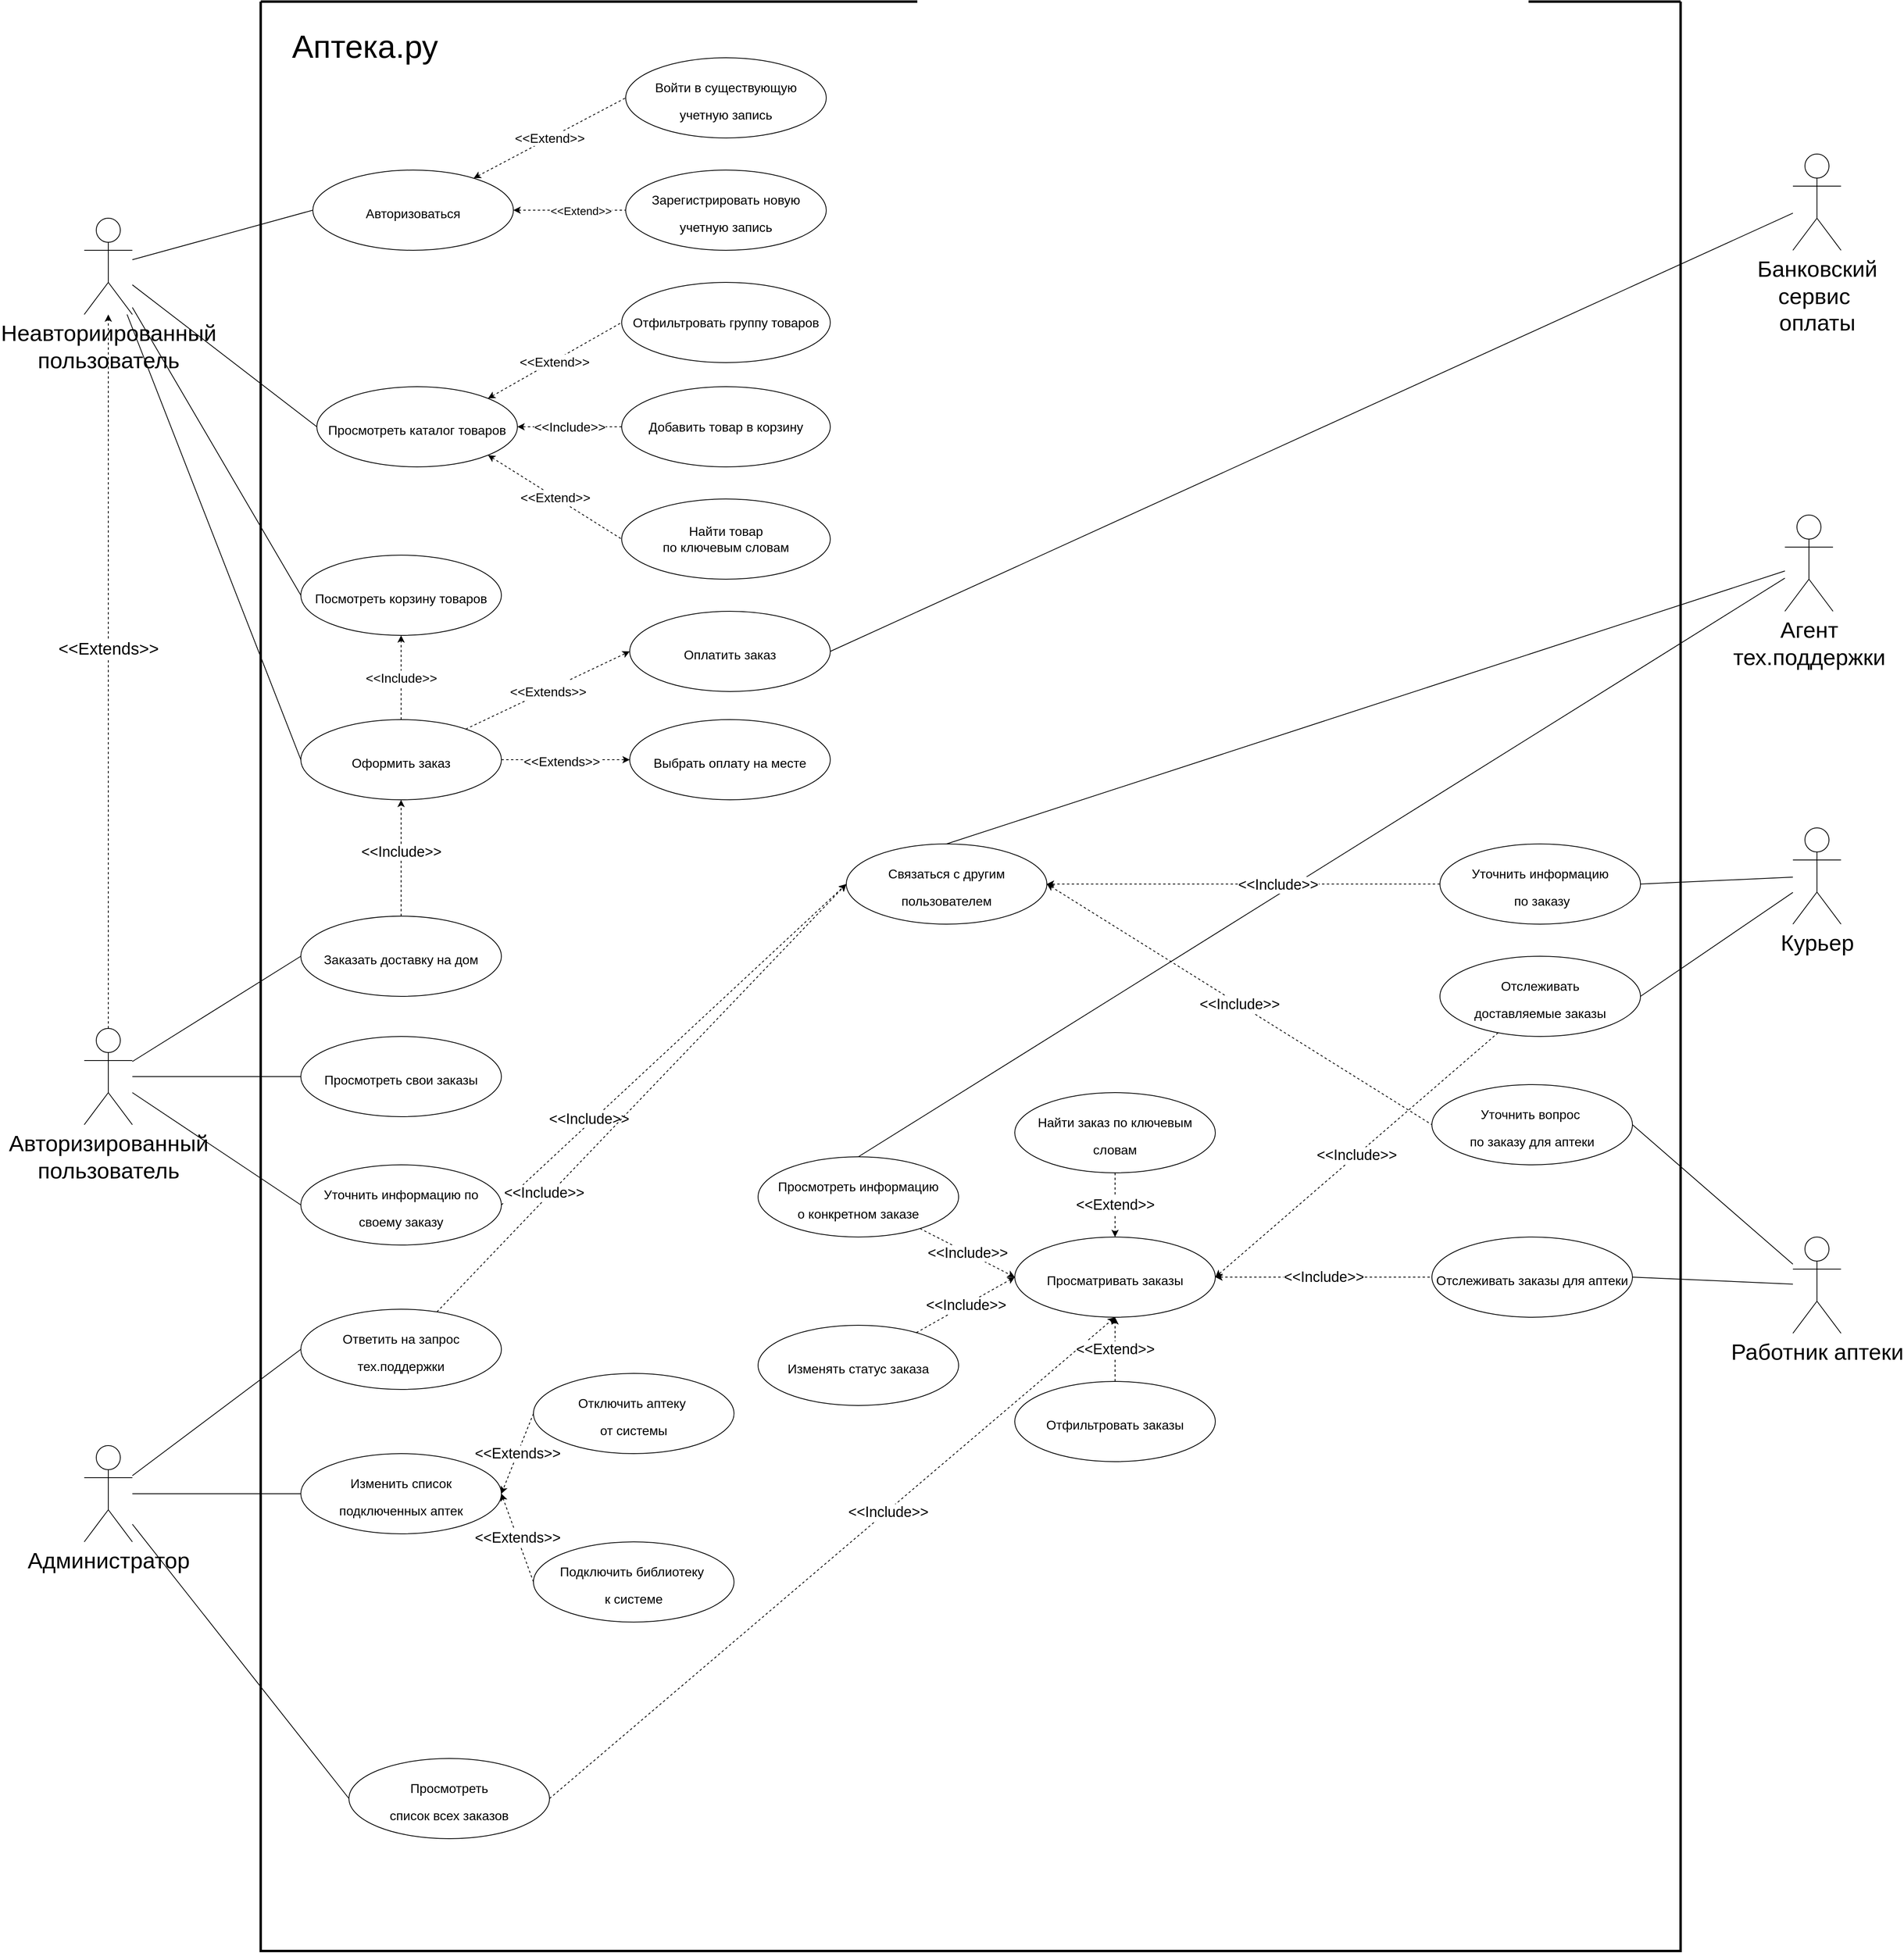 <mxfile version="20.6.0" type="github">
  <diagram id="BfHHQxl7yQTOUQ45r79P" name="Page-1">
    <mxGraphModel dx="6920" dy="4747" grid="1" gridSize="10" guides="1" tooltips="1" connect="1" arrows="1" fold="1" page="1" pageScale="1" pageWidth="850" pageHeight="1100" math="0" shadow="0">
      <root>
        <mxCell id="0" />
        <mxCell id="1" parent="0" />
        <mxCell id="L2ZxgYpfDoMjbY5Y4h9z-20" style="rounded=0;orthogonalLoop=1;jettySize=auto;html=1;fontSize=16;endArrow=none;endFill=0;entryX=0;entryY=0.5;entryDx=0;entryDy=0;" edge="1" parent="1" source="L2ZxgYpfDoMjbY5Y4h9z-3" target="L2ZxgYpfDoMjbY5Y4h9z-17">
          <mxGeometry relative="1" as="geometry" />
        </mxCell>
        <mxCell id="L2ZxgYpfDoMjbY5Y4h9z-28" style="edgeStyle=none;rounded=0;orthogonalLoop=1;jettySize=auto;html=1;entryX=0;entryY=0.5;entryDx=0;entryDy=0;fontSize=16;startArrow=none;startFill=0;endArrow=none;endFill=0;" edge="1" parent="1" source="L2ZxgYpfDoMjbY5Y4h9z-3" target="L2ZxgYpfDoMjbY5Y4h9z-26">
          <mxGeometry relative="1" as="geometry" />
        </mxCell>
        <mxCell id="L2ZxgYpfDoMjbY5Y4h9z-32" style="edgeStyle=none;rounded=0;orthogonalLoop=1;jettySize=auto;html=1;entryX=0;entryY=0.5;entryDx=0;entryDy=0;fontSize=16;startArrow=none;startFill=0;endArrow=none;endFill=0;" edge="1" parent="1" source="L2ZxgYpfDoMjbY5Y4h9z-3" target="L2ZxgYpfDoMjbY5Y4h9z-29">
          <mxGeometry relative="1" as="geometry" />
        </mxCell>
        <mxCell id="L2ZxgYpfDoMjbY5Y4h9z-50" style="edgeStyle=none;rounded=0;orthogonalLoop=1;jettySize=auto;html=1;entryX=0;entryY=0.5;entryDx=0;entryDy=0;fontSize=16;startArrow=none;startFill=0;endArrow=none;endFill=0;" edge="1" parent="1" source="L2ZxgYpfDoMjbY5Y4h9z-3" target="L2ZxgYpfDoMjbY5Y4h9z-47">
          <mxGeometry relative="1" as="geometry" />
        </mxCell>
        <mxCell id="L2ZxgYpfDoMjbY5Y4h9z-3" value="Неавториированный&lt;br&gt;пользователь" style="shape=umlActor;verticalLabelPosition=bottom;verticalAlign=top;html=1;outlineConnect=0;fontSize=28;" vertex="1" parent="1">
          <mxGeometry x="140" y="230" width="60" height="120" as="geometry" />
        </mxCell>
        <mxCell id="L2ZxgYpfDoMjbY5Y4h9z-34" style="edgeStyle=none;rounded=0;orthogonalLoop=1;jettySize=auto;html=1;fontSize=18;startArrow=none;startFill=0;endArrow=classic;endFill=1;dashed=1;" edge="1" parent="1" source="L2ZxgYpfDoMjbY5Y4h9z-4" target="L2ZxgYpfDoMjbY5Y4h9z-3">
          <mxGeometry relative="1" as="geometry" />
        </mxCell>
        <mxCell id="L2ZxgYpfDoMjbY5Y4h9z-35" value="&lt;font style=&quot;font-size: 21px;&quot;&gt;&amp;lt;&amp;lt;Extends&amp;gt;&amp;gt;&lt;/font&gt;" style="edgeLabel;html=1;align=center;verticalAlign=middle;resizable=0;points=[];fontSize=16;" vertex="1" connectable="0" parent="L2ZxgYpfDoMjbY5Y4h9z-34">
          <mxGeometry x="0.195" y="2" relative="1" as="geometry">
            <mxPoint x="2" y="58" as="offset" />
          </mxGeometry>
        </mxCell>
        <mxCell id="L2ZxgYpfDoMjbY5Y4h9z-61" style="edgeStyle=none;rounded=0;orthogonalLoop=1;jettySize=auto;html=1;entryX=0;entryY=0.5;entryDx=0;entryDy=0;fontSize=14;startArrow=none;startFill=0;endArrow=none;endFill=0;" edge="1" parent="1" source="L2ZxgYpfDoMjbY5Y4h9z-4" target="L2ZxgYpfDoMjbY5Y4h9z-60">
          <mxGeometry relative="1" as="geometry" />
        </mxCell>
        <mxCell id="L2ZxgYpfDoMjbY5Y4h9z-62" style="edgeStyle=none;rounded=0;orthogonalLoop=1;jettySize=auto;html=1;entryX=0;entryY=0.5;entryDx=0;entryDy=0;fontSize=14;startArrow=none;startFill=0;endArrow=none;endFill=0;" edge="1" parent="1" source="L2ZxgYpfDoMjbY5Y4h9z-4" target="L2ZxgYpfDoMjbY5Y4h9z-59">
          <mxGeometry relative="1" as="geometry" />
        </mxCell>
        <mxCell id="L2ZxgYpfDoMjbY5Y4h9z-69" style="edgeStyle=none;rounded=0;orthogonalLoop=1;jettySize=auto;html=1;entryX=0;entryY=0.5;entryDx=0;entryDy=0;fontSize=18;startArrow=none;startFill=0;endArrow=none;endFill=0;" edge="1" parent="1" source="L2ZxgYpfDoMjbY5Y4h9z-4" target="L2ZxgYpfDoMjbY5Y4h9z-64">
          <mxGeometry relative="1" as="geometry" />
        </mxCell>
        <mxCell id="L2ZxgYpfDoMjbY5Y4h9z-4" value="Авторизированный&lt;br&gt;пользователь" style="shape=umlActor;verticalLabelPosition=bottom;verticalAlign=top;html=1;outlineConnect=0;fontSize=28;" vertex="1" parent="1">
          <mxGeometry x="140" y="1240" width="60" height="120" as="geometry" />
        </mxCell>
        <mxCell id="L2ZxgYpfDoMjbY5Y4h9z-85" style="edgeStyle=none;rounded=0;orthogonalLoop=1;jettySize=auto;html=1;entryX=0;entryY=0.5;entryDx=0;entryDy=0;fontSize=18;startArrow=none;startFill=0;endArrow=none;endFill=0;" edge="1" parent="1" source="L2ZxgYpfDoMjbY5Y4h9z-5" target="L2ZxgYpfDoMjbY5Y4h9z-70">
          <mxGeometry relative="1" as="geometry" />
        </mxCell>
        <mxCell id="L2ZxgYpfDoMjbY5Y4h9z-86" style="edgeStyle=none;rounded=0;orthogonalLoop=1;jettySize=auto;html=1;entryX=0;entryY=0.5;entryDx=0;entryDy=0;fontSize=18;startArrow=none;startFill=0;endArrow=none;endFill=0;" edge="1" parent="1" source="L2ZxgYpfDoMjbY5Y4h9z-5" target="L2ZxgYpfDoMjbY5Y4h9z-75">
          <mxGeometry relative="1" as="geometry" />
        </mxCell>
        <mxCell id="L2ZxgYpfDoMjbY5Y4h9z-98" style="edgeStyle=none;rounded=0;orthogonalLoop=1;jettySize=auto;html=1;entryX=0;entryY=0.5;entryDx=0;entryDy=0;fontSize=18;startArrow=none;startFill=0;endArrow=none;endFill=0;" edge="1" parent="1" source="L2ZxgYpfDoMjbY5Y4h9z-5" target="L2ZxgYpfDoMjbY5Y4h9z-87">
          <mxGeometry relative="1" as="geometry" />
        </mxCell>
        <mxCell id="L2ZxgYpfDoMjbY5Y4h9z-5" value="Администратор" style="shape=umlActor;verticalLabelPosition=bottom;verticalAlign=top;html=1;outlineConnect=0;fontSize=28;" vertex="1" parent="1">
          <mxGeometry x="140" y="1760" width="60" height="120" as="geometry" />
        </mxCell>
        <mxCell id="L2ZxgYpfDoMjbY5Y4h9z-121" style="edgeStyle=none;rounded=0;orthogonalLoop=1;jettySize=auto;html=1;entryX=1;entryY=0.5;entryDx=0;entryDy=0;fontSize=18;startArrow=none;startFill=0;endArrow=none;endFill=0;" edge="1" parent="1" source="L2ZxgYpfDoMjbY5Y4h9z-6" target="L2ZxgYpfDoMjbY5Y4h9z-120">
          <mxGeometry relative="1" as="geometry" />
        </mxCell>
        <mxCell id="L2ZxgYpfDoMjbY5Y4h9z-123" style="edgeStyle=none;rounded=0;orthogonalLoop=1;jettySize=auto;html=1;entryX=1;entryY=0.5;entryDx=0;entryDy=0;fontSize=18;startArrow=none;startFill=0;endArrow=none;endFill=0;" edge="1" parent="1" source="L2ZxgYpfDoMjbY5Y4h9z-6" target="L2ZxgYpfDoMjbY5Y4h9z-122">
          <mxGeometry relative="1" as="geometry" />
        </mxCell>
        <mxCell id="L2ZxgYpfDoMjbY5Y4h9z-6" value="Курьер" style="shape=umlActor;verticalLabelPosition=bottom;verticalAlign=top;html=1;outlineConnect=0;fontSize=28;" vertex="1" parent="1">
          <mxGeometry x="2270" y="990" width="60" height="120" as="geometry" />
        </mxCell>
        <mxCell id="L2ZxgYpfDoMjbY5Y4h9z-140" style="edgeStyle=none;rounded=0;orthogonalLoop=1;jettySize=auto;html=1;entryX=0.5;entryY=0;entryDx=0;entryDy=0;fontSize=18;startArrow=none;startFill=0;endArrow=none;endFill=0;" edge="1" parent="1" source="L2ZxgYpfDoMjbY5Y4h9z-7" target="L2ZxgYpfDoMjbY5Y4h9z-138">
          <mxGeometry relative="1" as="geometry" />
        </mxCell>
        <mxCell id="L2ZxgYpfDoMjbY5Y4h9z-143" style="edgeStyle=none;rounded=0;orthogonalLoop=1;jettySize=auto;html=1;entryX=0.5;entryY=0;entryDx=0;entryDy=0;fontSize=18;startArrow=none;startFill=0;endArrow=none;endFill=0;" edge="1" parent="1" source="L2ZxgYpfDoMjbY5Y4h9z-7" target="L2ZxgYpfDoMjbY5Y4h9z-58">
          <mxGeometry relative="1" as="geometry" />
        </mxCell>
        <mxCell id="L2ZxgYpfDoMjbY5Y4h9z-7" value="Агент &lt;br&gt;тех.поддержки" style="shape=umlActor;verticalLabelPosition=bottom;verticalAlign=top;html=1;outlineConnect=0;fontSize=28;" vertex="1" parent="1">
          <mxGeometry x="2260" y="600" width="60" height="120" as="geometry" />
        </mxCell>
        <mxCell id="L2ZxgYpfDoMjbY5Y4h9z-101" style="edgeStyle=none;rounded=0;orthogonalLoop=1;jettySize=auto;html=1;entryX=1;entryY=0.5;entryDx=0;entryDy=0;fontSize=18;startArrow=none;startFill=0;endArrow=none;endFill=0;" edge="1" parent="1" source="L2ZxgYpfDoMjbY5Y4h9z-8" target="L2ZxgYpfDoMjbY5Y4h9z-97">
          <mxGeometry relative="1" as="geometry" />
        </mxCell>
        <mxCell id="L2ZxgYpfDoMjbY5Y4h9z-117" style="edgeStyle=none;rounded=0;orthogonalLoop=1;jettySize=auto;html=1;entryX=1;entryY=0.5;entryDx=0;entryDy=0;fontSize=18;startArrow=none;startFill=0;endArrow=none;endFill=0;" edge="1" parent="1" source="L2ZxgYpfDoMjbY5Y4h9z-8" target="L2ZxgYpfDoMjbY5Y4h9z-114">
          <mxGeometry relative="1" as="geometry" />
        </mxCell>
        <mxCell id="L2ZxgYpfDoMjbY5Y4h9z-8" value="Работник аптеки" style="shape=umlActor;verticalLabelPosition=bottom;verticalAlign=top;html=1;outlineConnect=0;fontSize=28;" vertex="1" parent="1">
          <mxGeometry x="2270" y="1500" width="60" height="120" as="geometry" />
        </mxCell>
        <mxCell id="L2ZxgYpfDoMjbY5Y4h9z-46" style="edgeStyle=none;rounded=0;orthogonalLoop=1;jettySize=auto;html=1;fontSize=16;startArrow=none;startFill=0;endArrow=none;endFill=0;entryX=1;entryY=0.5;entryDx=0;entryDy=0;" edge="1" parent="1" source="L2ZxgYpfDoMjbY5Y4h9z-16" target="L2ZxgYpfDoMjbY5Y4h9z-36">
          <mxGeometry relative="1" as="geometry" />
        </mxCell>
        <mxCell id="L2ZxgYpfDoMjbY5Y4h9z-23" value="&amp;lt;&amp;lt;Extend&amp;gt;&amp;gt;" style="rounded=0;orthogonalLoop=1;jettySize=auto;html=1;entryX=0;entryY=0.5;entryDx=0;entryDy=0;fontSize=16;endArrow=none;endFill=0;exitX=1;exitY=0;exitDx=0;exitDy=0;dashed=1;startArrow=classic;startFill=1;" edge="1" parent="1" source="L2ZxgYpfDoMjbY5Y4h9z-17" target="L2ZxgYpfDoMjbY5Y4h9z-18">
          <mxGeometry x="-0.007" relative="1" as="geometry">
            <mxPoint y="1" as="offset" />
          </mxGeometry>
        </mxCell>
        <mxCell id="L2ZxgYpfDoMjbY5Y4h9z-24" value="&amp;lt;&amp;lt;Extend&amp;gt;&amp;gt;" style="edgeStyle=none;rounded=0;orthogonalLoop=1;jettySize=auto;html=1;fontSize=16;endArrow=none;endFill=0;exitX=1;exitY=1;exitDx=0;exitDy=0;entryX=0;entryY=0.5;entryDx=0;entryDy=0;dashed=1;startArrow=classic;startFill=1;" edge="1" parent="1" source="L2ZxgYpfDoMjbY5Y4h9z-17" target="L2ZxgYpfDoMjbY5Y4h9z-19">
          <mxGeometry relative="1" as="geometry" />
        </mxCell>
        <mxCell id="L2ZxgYpfDoMjbY5Y4h9z-17" value="&lt;font style=&quot;font-size: 16px;&quot;&gt;Просмотреть каталог товаров&lt;/font&gt;" style="ellipse;whiteSpace=wrap;html=1;fontSize=28;" vertex="1" parent="1">
          <mxGeometry x="430" y="440" width="250" height="100" as="geometry" />
        </mxCell>
        <mxCell id="L2ZxgYpfDoMjbY5Y4h9z-31" value="&amp;lt;&amp;lt;Include&amp;gt;&amp;gt;" style="edgeStyle=none;rounded=0;orthogonalLoop=1;jettySize=auto;html=1;fontSize=16;startArrow=none;startFill=0;endArrow=classic;endFill=1;dashed=1;" edge="1" parent="1" source="L2ZxgYpfDoMjbY5Y4h9z-30" target="L2ZxgYpfDoMjbY5Y4h9z-17">
          <mxGeometry relative="1" as="geometry" />
        </mxCell>
        <mxCell id="L2ZxgYpfDoMjbY5Y4h9z-30" value="Добавить товар в корзину" style="ellipse;whiteSpace=wrap;html=1;fontSize=16;" vertex="1" parent="1">
          <mxGeometry x="810" y="440" width="260" height="100" as="geometry" />
        </mxCell>
        <mxCell id="L2ZxgYpfDoMjbY5Y4h9z-52" value="&amp;lt;&amp;lt;Extend&amp;gt;&amp;gt;" style="edgeStyle=none;rounded=0;orthogonalLoop=1;jettySize=auto;html=1;entryX=0;entryY=0.5;entryDx=0;entryDy=0;fontSize=16;startArrow=classic;startFill=1;endArrow=none;endFill=0;dashed=1;" edge="1" parent="1" source="L2ZxgYpfDoMjbY5Y4h9z-47" target="L2ZxgYpfDoMjbY5Y4h9z-48">
          <mxGeometry relative="1" as="geometry" />
        </mxCell>
        <mxCell id="L2ZxgYpfDoMjbY5Y4h9z-54" style="edgeStyle=none;rounded=0;orthogonalLoop=1;jettySize=auto;html=1;dashed=1;fontSize=16;startArrow=classic;startFill=1;endArrow=none;endFill=0;" edge="1" parent="1" source="L2ZxgYpfDoMjbY5Y4h9z-47" target="L2ZxgYpfDoMjbY5Y4h9z-49">
          <mxGeometry relative="1" as="geometry" />
        </mxCell>
        <mxCell id="L2ZxgYpfDoMjbY5Y4h9z-55" value="&lt;font style=&quot;font-size: 14px;&quot;&gt;&amp;lt;&amp;lt;Extend&amp;gt;&amp;gt;&lt;/font&gt;" style="edgeLabel;html=1;align=center;verticalAlign=middle;resizable=0;points=[];fontSize=16;" vertex="1" connectable="0" parent="L2ZxgYpfDoMjbY5Y4h9z-54">
          <mxGeometry x="0.298" relative="1" as="geometry">
            <mxPoint x="-7" as="offset" />
          </mxGeometry>
        </mxCell>
        <mxCell id="L2ZxgYpfDoMjbY5Y4h9z-47" value="&lt;span style=&quot;font-size: 16px;&quot;&gt;Авторизоваться&lt;/span&gt;" style="ellipse;whiteSpace=wrap;html=1;fontSize=28;" vertex="1" parent="1">
          <mxGeometry x="425" y="170" width="250" height="100" as="geometry" />
        </mxCell>
        <mxCell id="L2ZxgYpfDoMjbY5Y4h9z-56" value="" style="swimlane;startSize=0;fontSize=11;strokeWidth=3;" vertex="1" parent="1">
          <mxGeometry x="360" y="-40" width="1770" height="2430" as="geometry" />
        </mxCell>
        <mxCell id="L2ZxgYpfDoMjbY5Y4h9z-2" value="&lt;font style=&quot;font-size: 40px;&quot;&gt;Аптека.ру&lt;/font&gt;" style="text;html=1;strokeColor=none;fillColor=none;align=center;verticalAlign=middle;whiteSpace=wrap;rounded=0;" vertex="1" parent="L2ZxgYpfDoMjbY5Y4h9z-56">
          <mxGeometry x="100" y="40" width="60" height="30" as="geometry" />
        </mxCell>
        <mxCell id="L2ZxgYpfDoMjbY5Y4h9z-49" value="&lt;span style=&quot;font-size: 16px;&quot;&gt;Зарегистрировать новую&lt;br&gt;учетную запись&lt;br&gt;&lt;/span&gt;" style="ellipse;whiteSpace=wrap;html=1;fontSize=28;" vertex="1" parent="L2ZxgYpfDoMjbY5Y4h9z-56">
          <mxGeometry x="455" y="210" width="250" height="100" as="geometry" />
        </mxCell>
        <mxCell id="L2ZxgYpfDoMjbY5Y4h9z-116" value="&amp;lt;&amp;lt;Include&amp;gt;&amp;gt;" style="edgeStyle=none;rounded=0;orthogonalLoop=1;jettySize=auto;html=1;entryX=0;entryY=0.5;entryDx=0;entryDy=0;dashed=1;fontSize=18;startArrow=classic;startFill=1;endArrow=none;endFill=0;exitX=1;exitY=0.5;exitDx=0;exitDy=0;" edge="1" parent="L2ZxgYpfDoMjbY5Y4h9z-56" source="L2ZxgYpfDoMjbY5Y4h9z-58" target="L2ZxgYpfDoMjbY5Y4h9z-114">
          <mxGeometry relative="1" as="geometry" />
        </mxCell>
        <mxCell id="L2ZxgYpfDoMjbY5Y4h9z-58" value="&lt;span style=&quot;font-size: 16px;&quot;&gt;Связаться с другим пользователем&lt;/span&gt;" style="ellipse;whiteSpace=wrap;html=1;fontSize=28;" vertex="1" parent="L2ZxgYpfDoMjbY5Y4h9z-56">
          <mxGeometry x="730" y="1050" width="250" height="100" as="geometry" />
        </mxCell>
        <mxCell id="L2ZxgYpfDoMjbY5Y4h9z-59" value="&lt;span style=&quot;font-size: 16px;&quot;&gt;Просмотреть свои заказы&lt;/span&gt;" style="ellipse;whiteSpace=wrap;html=1;fontSize=28;" vertex="1" parent="L2ZxgYpfDoMjbY5Y4h9z-56">
          <mxGeometry x="50" y="1290" width="250" height="100" as="geometry" />
        </mxCell>
        <mxCell id="L2ZxgYpfDoMjbY5Y4h9z-63" value="&lt;font style=&quot;font-size: 18px;&quot;&gt;&amp;lt;&amp;lt;Include&amp;gt;&amp;gt;&lt;/font&gt;" style="edgeStyle=none;rounded=0;orthogonalLoop=1;jettySize=auto;html=1;entryX=0;entryY=0.5;entryDx=0;entryDy=0;fontSize=14;startArrow=none;startFill=0;endArrow=classic;endFill=1;dashed=1;exitX=1;exitY=0.5;exitDx=0;exitDy=0;" edge="1" parent="L2ZxgYpfDoMjbY5Y4h9z-56" source="L2ZxgYpfDoMjbY5Y4h9z-60" target="L2ZxgYpfDoMjbY5Y4h9z-58">
          <mxGeometry x="-0.48" y="4" relative="1" as="geometry">
            <mxPoint as="offset" />
          </mxGeometry>
        </mxCell>
        <mxCell id="L2ZxgYpfDoMjbY5Y4h9z-60" value="&lt;span style=&quot;font-size: 16px;&quot;&gt;Уточнить информацию по&lt;br&gt;своему заказу&lt;br&gt;&lt;/span&gt;" style="ellipse;whiteSpace=wrap;html=1;fontSize=28;" vertex="1" parent="L2ZxgYpfDoMjbY5Y4h9z-56">
          <mxGeometry x="50" y="1450" width="250" height="100" as="geometry" />
        </mxCell>
        <mxCell id="L2ZxgYpfDoMjbY5Y4h9z-67" style="edgeStyle=none;rounded=0;orthogonalLoop=1;jettySize=auto;html=1;entryX=0.5;entryY=1;entryDx=0;entryDy=0;dashed=1;fontSize=18;startArrow=none;startFill=0;endArrow=classic;endFill=1;" edge="1" parent="L2ZxgYpfDoMjbY5Y4h9z-56" source="L2ZxgYpfDoMjbY5Y4h9z-64" target="L2ZxgYpfDoMjbY5Y4h9z-26">
          <mxGeometry relative="1" as="geometry" />
        </mxCell>
        <mxCell id="L2ZxgYpfDoMjbY5Y4h9z-68" value="&amp;lt;&amp;lt;Include&amp;gt;&amp;gt;" style="edgeLabel;html=1;align=center;verticalAlign=middle;resizable=0;points=[];fontSize=18;" vertex="1" connectable="0" parent="L2ZxgYpfDoMjbY5Y4h9z-67">
          <mxGeometry x="0.476" y="2" relative="1" as="geometry">
            <mxPoint x="2" y="27" as="offset" />
          </mxGeometry>
        </mxCell>
        <mxCell id="L2ZxgYpfDoMjbY5Y4h9z-64" value="&lt;span style=&quot;font-size: 16px;&quot;&gt;Заказать доставку на дом&lt;/span&gt;" style="ellipse;whiteSpace=wrap;html=1;fontSize=28;" vertex="1" parent="L2ZxgYpfDoMjbY5Y4h9z-56">
          <mxGeometry x="50" y="1140" width="250" height="100" as="geometry" />
        </mxCell>
        <mxCell id="L2ZxgYpfDoMjbY5Y4h9z-29" value="&lt;span style=&quot;font-size: 16px;&quot;&gt;Посмотреть корзину товаров&lt;/span&gt;" style="ellipse;whiteSpace=wrap;html=1;fontSize=28;" vertex="1" parent="L2ZxgYpfDoMjbY5Y4h9z-56">
          <mxGeometry x="50" y="690" width="250" height="100" as="geometry" />
        </mxCell>
        <mxCell id="L2ZxgYpfDoMjbY5Y4h9z-26" value="&lt;span style=&quot;font-size: 16px;&quot;&gt;Оформить заказ&lt;/span&gt;" style="ellipse;whiteSpace=wrap;html=1;fontSize=28;" vertex="1" parent="L2ZxgYpfDoMjbY5Y4h9z-56">
          <mxGeometry x="50" y="895" width="250" height="100" as="geometry" />
        </mxCell>
        <mxCell id="L2ZxgYpfDoMjbY5Y4h9z-33" value="&amp;lt;&amp;lt;Include&amp;gt;&amp;gt;" style="edgeStyle=none;rounded=0;orthogonalLoop=1;jettySize=auto;html=1;fontSize=16;startArrow=none;startFill=0;endArrow=classic;endFill=1;dashed=1;" edge="1" parent="L2ZxgYpfDoMjbY5Y4h9z-56" source="L2ZxgYpfDoMjbY5Y4h9z-26" target="L2ZxgYpfDoMjbY5Y4h9z-29">
          <mxGeometry relative="1" as="geometry" />
        </mxCell>
        <mxCell id="L2ZxgYpfDoMjbY5Y4h9z-18" value="Отфильтровать группу товаров" style="ellipse;whiteSpace=wrap;html=1;fontSize=16;" vertex="1" parent="L2ZxgYpfDoMjbY5Y4h9z-56">
          <mxGeometry x="450" y="350" width="260" height="100" as="geometry" />
        </mxCell>
        <mxCell id="L2ZxgYpfDoMjbY5Y4h9z-19" value="Найти товар &lt;br&gt;по ключевым словам" style="ellipse;whiteSpace=wrap;html=1;fontSize=16;" vertex="1" parent="L2ZxgYpfDoMjbY5Y4h9z-56">
          <mxGeometry x="450" y="620" width="260" height="100" as="geometry" />
        </mxCell>
        <mxCell id="L2ZxgYpfDoMjbY5Y4h9z-48" value="&lt;span style=&quot;font-size: 16px;&quot;&gt;Войти в существующую&lt;br&gt;учетную запись&lt;br&gt;&lt;/span&gt;" style="ellipse;whiteSpace=wrap;html=1;fontSize=28;" vertex="1" parent="L2ZxgYpfDoMjbY5Y4h9z-56">
          <mxGeometry x="455" y="70" width="250" height="100" as="geometry" />
        </mxCell>
        <mxCell id="L2ZxgYpfDoMjbY5Y4h9z-73" style="edgeStyle=none;rounded=0;orthogonalLoop=1;jettySize=auto;html=1;entryX=0;entryY=0.5;entryDx=0;entryDy=0;fontSize=18;startArrow=none;startFill=0;endArrow=classic;endFill=1;dashed=1;" edge="1" parent="L2ZxgYpfDoMjbY5Y4h9z-56" source="L2ZxgYpfDoMjbY5Y4h9z-70" target="L2ZxgYpfDoMjbY5Y4h9z-58">
          <mxGeometry relative="1" as="geometry" />
        </mxCell>
        <mxCell id="L2ZxgYpfDoMjbY5Y4h9z-74" value="&amp;lt;&amp;lt;Include&amp;gt;&amp;gt;" style="edgeLabel;html=1;align=center;verticalAlign=middle;resizable=0;points=[];fontSize=18;" vertex="1" connectable="0" parent="L2ZxgYpfDoMjbY5Y4h9z-73">
          <mxGeometry x="-0.226" y="1" relative="1" as="geometry">
            <mxPoint x="-64" y="58" as="offset" />
          </mxGeometry>
        </mxCell>
        <mxCell id="L2ZxgYpfDoMjbY5Y4h9z-70" value="&lt;span style=&quot;font-size: 16px;&quot;&gt;Ответить на запрос&lt;br&gt;тех.поддержки&lt;br&gt;&lt;/span&gt;" style="ellipse;whiteSpace=wrap;html=1;fontSize=28;" vertex="1" parent="L2ZxgYpfDoMjbY5Y4h9z-56">
          <mxGeometry x="50" y="1630" width="250" height="100" as="geometry" />
        </mxCell>
        <mxCell id="L2ZxgYpfDoMjbY5Y4h9z-75" value="&lt;span style=&quot;font-size: 16px;&quot;&gt;Изменить список&lt;br&gt;подключенных аптек&lt;br&gt;&lt;/span&gt;" style="ellipse;whiteSpace=wrap;html=1;fontSize=28;" vertex="1" parent="L2ZxgYpfDoMjbY5Y4h9z-56">
          <mxGeometry x="50" y="1810" width="250" height="100" as="geometry" />
        </mxCell>
        <mxCell id="L2ZxgYpfDoMjbY5Y4h9z-81" value="&amp;lt;&amp;lt;Extends&amp;gt;&amp;gt;" style="edgeStyle=none;rounded=0;orthogonalLoop=1;jettySize=auto;html=1;entryX=1;entryY=0.5;entryDx=0;entryDy=0;dashed=1;fontSize=18;startArrow=none;startFill=0;endArrow=classic;endFill=1;exitX=0;exitY=0.5;exitDx=0;exitDy=0;" edge="1" parent="L2ZxgYpfDoMjbY5Y4h9z-56" source="L2ZxgYpfDoMjbY5Y4h9z-76" target="L2ZxgYpfDoMjbY5Y4h9z-75">
          <mxGeometry relative="1" as="geometry" />
        </mxCell>
        <mxCell id="L2ZxgYpfDoMjbY5Y4h9z-76" value="&lt;span style=&quot;font-size: 16px;&quot;&gt;Отключить аптеку&amp;nbsp;&lt;br&gt;от системы&lt;br&gt;&lt;/span&gt;" style="ellipse;whiteSpace=wrap;html=1;fontSize=28;" vertex="1" parent="L2ZxgYpfDoMjbY5Y4h9z-56">
          <mxGeometry x="340" y="1710" width="250" height="100" as="geometry" />
        </mxCell>
        <mxCell id="L2ZxgYpfDoMjbY5Y4h9z-82" value="&amp;lt;&amp;lt;Extends&amp;gt;&amp;gt;" style="edgeStyle=none;rounded=0;orthogonalLoop=1;jettySize=auto;html=1;entryX=1;entryY=0.5;entryDx=0;entryDy=0;dashed=1;fontSize=18;startArrow=none;startFill=0;endArrow=classic;endFill=1;exitX=0;exitY=0.5;exitDx=0;exitDy=0;" edge="1" parent="L2ZxgYpfDoMjbY5Y4h9z-56" source="L2ZxgYpfDoMjbY5Y4h9z-77" target="L2ZxgYpfDoMjbY5Y4h9z-75">
          <mxGeometry relative="1" as="geometry" />
        </mxCell>
        <mxCell id="L2ZxgYpfDoMjbY5Y4h9z-77" value="&lt;span style=&quot;font-size: 16px;&quot;&gt;Подключить библиотеку&amp;nbsp;&lt;br&gt;к системе&lt;br&gt;&lt;/span&gt;" style="ellipse;whiteSpace=wrap;html=1;fontSize=28;" vertex="1" parent="L2ZxgYpfDoMjbY5Y4h9z-56">
          <mxGeometry x="340" y="1920" width="250" height="100" as="geometry" />
        </mxCell>
        <mxCell id="L2ZxgYpfDoMjbY5Y4h9z-111" style="edgeStyle=none;rounded=0;orthogonalLoop=1;jettySize=auto;html=1;dashed=1;fontSize=18;startArrow=none;startFill=0;endArrow=classic;endFill=1;exitX=1;exitY=0.5;exitDx=0;exitDy=0;entryX=0.5;entryY=1;entryDx=0;entryDy=0;" edge="1" parent="L2ZxgYpfDoMjbY5Y4h9z-56" source="L2ZxgYpfDoMjbY5Y4h9z-87" target="L2ZxgYpfDoMjbY5Y4h9z-99">
          <mxGeometry relative="1" as="geometry" />
        </mxCell>
        <mxCell id="L2ZxgYpfDoMjbY5Y4h9z-113" value="&amp;lt;&amp;lt;Include&amp;gt;&amp;gt;" style="edgeLabel;html=1;align=center;verticalAlign=middle;resizable=0;points=[];fontSize=18;" vertex="1" connectable="0" parent="L2ZxgYpfDoMjbY5Y4h9z-111">
          <mxGeometry x="0.286" y="3" relative="1" as="geometry">
            <mxPoint x="-30" y="31" as="offset" />
          </mxGeometry>
        </mxCell>
        <mxCell id="L2ZxgYpfDoMjbY5Y4h9z-87" value="&lt;span style=&quot;font-size: 16px;&quot;&gt;Просмотреть&lt;br&gt;список всех заказов&lt;br&gt;&lt;/span&gt;" style="ellipse;whiteSpace=wrap;html=1;fontSize=28;" vertex="1" parent="L2ZxgYpfDoMjbY5Y4h9z-56">
          <mxGeometry x="110" y="2190" width="250" height="100" as="geometry" />
        </mxCell>
        <mxCell id="L2ZxgYpfDoMjbY5Y4h9z-97" value="&lt;span style=&quot;font-size: 16px;&quot;&gt;Отслеживать заказы для аптеки&lt;br&gt;&lt;/span&gt;" style="ellipse;whiteSpace=wrap;html=1;fontSize=28;" vertex="1" parent="L2ZxgYpfDoMjbY5Y4h9z-56">
          <mxGeometry x="1460" y="1540" width="250" height="100" as="geometry" />
        </mxCell>
        <mxCell id="L2ZxgYpfDoMjbY5Y4h9z-108" value="&amp;lt;&amp;lt;Include&amp;gt;&amp;gt;" style="edgeStyle=none;rounded=0;orthogonalLoop=1;jettySize=auto;html=1;dashed=1;fontSize=18;startArrow=classic;startFill=1;endArrow=none;endFill=0;exitX=1;exitY=0.5;exitDx=0;exitDy=0;" edge="1" parent="L2ZxgYpfDoMjbY5Y4h9z-56" source="L2ZxgYpfDoMjbY5Y4h9z-99" target="L2ZxgYpfDoMjbY5Y4h9z-97">
          <mxGeometry relative="1" as="geometry" />
        </mxCell>
        <mxCell id="L2ZxgYpfDoMjbY5Y4h9z-99" value="&lt;span style=&quot;font-size: 16px;&quot;&gt;Просматривать заказы&lt;br&gt;&lt;/span&gt;" style="ellipse;whiteSpace=wrap;html=1;fontSize=28;" vertex="1" parent="L2ZxgYpfDoMjbY5Y4h9z-56">
          <mxGeometry x="940" y="1540" width="250" height="100" as="geometry" />
        </mxCell>
        <mxCell id="L2ZxgYpfDoMjbY5Y4h9z-106" style="edgeStyle=none;rounded=0;orthogonalLoop=1;jettySize=auto;html=1;entryX=0.5;entryY=0;entryDx=0;entryDy=0;dashed=1;fontSize=18;startArrow=none;startFill=0;endArrow=classic;endFill=1;" edge="1" parent="L2ZxgYpfDoMjbY5Y4h9z-56" source="L2ZxgYpfDoMjbY5Y4h9z-100" target="L2ZxgYpfDoMjbY5Y4h9z-99">
          <mxGeometry relative="1" as="geometry" />
        </mxCell>
        <mxCell id="L2ZxgYpfDoMjbY5Y4h9z-109" value="&amp;lt;&amp;lt;Extend&amp;gt;&amp;gt;" style="edgeLabel;html=1;align=center;verticalAlign=middle;resizable=0;points=[];fontSize=18;" vertex="1" connectable="0" parent="L2ZxgYpfDoMjbY5Y4h9z-106">
          <mxGeometry x="-0.404" y="-1" relative="1" as="geometry">
            <mxPoint x="1" y="16" as="offset" />
          </mxGeometry>
        </mxCell>
        <mxCell id="L2ZxgYpfDoMjbY5Y4h9z-100" value="&lt;span style=&quot;font-size: 16px;&quot;&gt;Найти заказ по ключевым словам&lt;br&gt;&lt;/span&gt;" style="ellipse;whiteSpace=wrap;html=1;fontSize=28;" vertex="1" parent="L2ZxgYpfDoMjbY5Y4h9z-56">
          <mxGeometry x="940" y="1360" width="250" height="100" as="geometry" />
        </mxCell>
        <mxCell id="L2ZxgYpfDoMjbY5Y4h9z-107" value="&amp;lt;&amp;lt;Extend&amp;gt;&amp;gt;" style="edgeStyle=none;rounded=0;orthogonalLoop=1;jettySize=auto;html=1;entryX=0.5;entryY=1;entryDx=0;entryDy=0;dashed=1;fontSize=18;startArrow=none;startFill=0;endArrow=classic;endFill=1;" edge="1" parent="L2ZxgYpfDoMjbY5Y4h9z-56" source="L2ZxgYpfDoMjbY5Y4h9z-102" target="L2ZxgYpfDoMjbY5Y4h9z-99">
          <mxGeometry relative="1" as="geometry" />
        </mxCell>
        <mxCell id="L2ZxgYpfDoMjbY5Y4h9z-102" value="&lt;span style=&quot;font-size: 16px;&quot;&gt;Отфильтровать заказы&lt;br&gt;&lt;/span&gt;" style="ellipse;whiteSpace=wrap;html=1;fontSize=28;" vertex="1" parent="L2ZxgYpfDoMjbY5Y4h9z-56">
          <mxGeometry x="940" y="1720" width="250" height="100" as="geometry" />
        </mxCell>
        <mxCell id="L2ZxgYpfDoMjbY5Y4h9z-105" value="&amp;lt;&amp;lt;Include&amp;gt;&amp;gt;" style="edgeStyle=none;rounded=0;orthogonalLoop=1;jettySize=auto;html=1;entryX=0;entryY=0.5;entryDx=0;entryDy=0;fontSize=18;startArrow=none;startFill=0;endArrow=classic;endFill=1;dashed=1;" edge="1" parent="L2ZxgYpfDoMjbY5Y4h9z-56" source="L2ZxgYpfDoMjbY5Y4h9z-103" target="L2ZxgYpfDoMjbY5Y4h9z-99">
          <mxGeometry relative="1" as="geometry" />
        </mxCell>
        <mxCell id="L2ZxgYpfDoMjbY5Y4h9z-103" value="&lt;span style=&quot;font-size: 16px;&quot;&gt;Изменять статус заказа&lt;br&gt;&lt;/span&gt;" style="ellipse;whiteSpace=wrap;html=1;fontSize=28;" vertex="1" parent="L2ZxgYpfDoMjbY5Y4h9z-56">
          <mxGeometry x="620" y="1650" width="250" height="100" as="geometry" />
        </mxCell>
        <mxCell id="L2ZxgYpfDoMjbY5Y4h9z-114" value="&lt;span style=&quot;font-size: 16px;&quot;&gt;Уточнить вопрос&amp;nbsp;&lt;br&gt;по заказу для аптеки&lt;br&gt;&lt;/span&gt;" style="ellipse;whiteSpace=wrap;html=1;fontSize=28;" vertex="1" parent="L2ZxgYpfDoMjbY5Y4h9z-56">
          <mxGeometry x="1460" y="1350" width="250" height="100" as="geometry" />
        </mxCell>
        <mxCell id="L2ZxgYpfDoMjbY5Y4h9z-126" style="edgeStyle=none;rounded=0;orthogonalLoop=1;jettySize=auto;html=1;dashed=1;fontSize=18;startArrow=none;startFill=0;endArrow=classic;endFill=1;" edge="1" parent="L2ZxgYpfDoMjbY5Y4h9z-56" source="L2ZxgYpfDoMjbY5Y4h9z-120" target="L2ZxgYpfDoMjbY5Y4h9z-58">
          <mxGeometry relative="1" as="geometry" />
        </mxCell>
        <mxCell id="L2ZxgYpfDoMjbY5Y4h9z-141" value="&amp;lt;&amp;lt;Include&amp;gt;&amp;gt;" style="edgeLabel;html=1;align=center;verticalAlign=middle;resizable=0;points=[];fontSize=18;" vertex="1" connectable="0" parent="L2ZxgYpfDoMjbY5Y4h9z-126">
          <mxGeometry x="-0.174" y="1" relative="1" as="geometry">
            <mxPoint as="offset" />
          </mxGeometry>
        </mxCell>
        <mxCell id="L2ZxgYpfDoMjbY5Y4h9z-120" value="&lt;span style=&quot;font-size: 16px;&quot;&gt;Уточнить информацию&lt;br&gt;&amp;nbsp;по заказу&lt;br&gt;&lt;/span&gt;" style="ellipse;whiteSpace=wrap;html=1;fontSize=28;" vertex="1" parent="L2ZxgYpfDoMjbY5Y4h9z-56">
          <mxGeometry x="1470" y="1050" width="250" height="100" as="geometry" />
        </mxCell>
        <mxCell id="L2ZxgYpfDoMjbY5Y4h9z-124" value="&amp;lt;&amp;lt;Include&amp;gt;&amp;gt;" style="edgeStyle=none;rounded=0;orthogonalLoop=1;jettySize=auto;html=1;entryX=1;entryY=0.5;entryDx=0;entryDy=0;fontSize=18;startArrow=none;startFill=0;endArrow=classic;endFill=1;dashed=1;" edge="1" parent="L2ZxgYpfDoMjbY5Y4h9z-56" source="L2ZxgYpfDoMjbY5Y4h9z-122" target="L2ZxgYpfDoMjbY5Y4h9z-99">
          <mxGeometry relative="1" as="geometry" />
        </mxCell>
        <mxCell id="L2ZxgYpfDoMjbY5Y4h9z-122" value="&lt;span style=&quot;font-size: 16px;&quot;&gt;Отслеживать&lt;br&gt;доставляемые заказы&lt;br&gt;&lt;/span&gt;" style="ellipse;whiteSpace=wrap;html=1;fontSize=28;" vertex="1" parent="L2ZxgYpfDoMjbY5Y4h9z-56">
          <mxGeometry x="1470" y="1190" width="250" height="100" as="geometry" />
        </mxCell>
        <mxCell id="L2ZxgYpfDoMjbY5Y4h9z-36" value="&lt;span style=&quot;font-size: 16px;&quot;&gt;Оплатить заказ&lt;/span&gt;" style="ellipse;whiteSpace=wrap;html=1;fontSize=28;" vertex="1" parent="L2ZxgYpfDoMjbY5Y4h9z-56">
          <mxGeometry x="460" y="760" width="250" height="100" as="geometry" />
        </mxCell>
        <mxCell id="L2ZxgYpfDoMjbY5Y4h9z-39" value="&lt;font style=&quot;font-size: 16px;&quot;&gt;&amp;lt;&amp;lt;Extends&amp;gt;&amp;gt;&lt;/font&gt;" style="edgeStyle=none;rounded=0;orthogonalLoop=1;jettySize=auto;html=1;entryX=0;entryY=0.5;entryDx=0;entryDy=0;dashed=1;fontSize=21;startArrow=none;startFill=0;endArrow=classic;endFill=1;" edge="1" parent="L2ZxgYpfDoMjbY5Y4h9z-56" source="L2ZxgYpfDoMjbY5Y4h9z-26" target="L2ZxgYpfDoMjbY5Y4h9z-36">
          <mxGeometry relative="1" as="geometry" />
        </mxCell>
        <mxCell id="L2ZxgYpfDoMjbY5Y4h9z-37" value="&lt;span style=&quot;font-size: 16px;&quot;&gt;Выбрать оплату на месте&lt;/span&gt;" style="ellipse;whiteSpace=wrap;html=1;fontSize=28;" vertex="1" parent="L2ZxgYpfDoMjbY5Y4h9z-56">
          <mxGeometry x="460" y="895" width="250" height="100" as="geometry" />
        </mxCell>
        <mxCell id="L2ZxgYpfDoMjbY5Y4h9z-38" style="edgeStyle=none;rounded=0;orthogonalLoop=1;jettySize=auto;html=1;entryX=0;entryY=0.5;entryDx=0;entryDy=0;dashed=1;fontSize=21;startArrow=none;startFill=0;endArrow=classic;endFill=1;" edge="1" parent="L2ZxgYpfDoMjbY5Y4h9z-56" source="L2ZxgYpfDoMjbY5Y4h9z-26" target="L2ZxgYpfDoMjbY5Y4h9z-37">
          <mxGeometry relative="1" as="geometry" />
        </mxCell>
        <mxCell id="L2ZxgYpfDoMjbY5Y4h9z-40" value="&lt;font style=&quot;font-size: 16px;&quot;&gt;&amp;lt;&amp;lt;Extends&amp;gt;&amp;gt;&lt;/font&gt;" style="edgeLabel;html=1;align=center;verticalAlign=middle;resizable=0;points=[];fontSize=21;" vertex="1" connectable="0" parent="L2ZxgYpfDoMjbY5Y4h9z-38">
          <mxGeometry x="0.29" y="-9" relative="1" as="geometry">
            <mxPoint x="-28" y="-9" as="offset" />
          </mxGeometry>
        </mxCell>
        <mxCell id="L2ZxgYpfDoMjbY5Y4h9z-139" value="&amp;lt;&amp;lt;Include&amp;gt;&amp;gt;" style="edgeStyle=none;rounded=0;orthogonalLoop=1;jettySize=auto;html=1;entryX=0;entryY=0.5;entryDx=0;entryDy=0;dashed=1;fontSize=18;startArrow=none;startFill=0;endArrow=classic;endFill=1;" edge="1" parent="L2ZxgYpfDoMjbY5Y4h9z-56" source="L2ZxgYpfDoMjbY5Y4h9z-138" target="L2ZxgYpfDoMjbY5Y4h9z-99">
          <mxGeometry relative="1" as="geometry" />
        </mxCell>
        <mxCell id="L2ZxgYpfDoMjbY5Y4h9z-138" value="&lt;span style=&quot;font-size: 16px;&quot;&gt;Просмотреть информацию&lt;br&gt;о конкретном заказе&lt;br&gt;&lt;/span&gt;" style="ellipse;whiteSpace=wrap;html=1;fontSize=28;" vertex="1" parent="L2ZxgYpfDoMjbY5Y4h9z-56">
          <mxGeometry x="620" y="1440" width="250" height="100" as="geometry" />
        </mxCell>
        <mxCell id="L2ZxgYpfDoMjbY5Y4h9z-16" value="Банковский&lt;br&gt;сервис&amp;nbsp;&lt;br&gt;оплаты" style="shape=umlActor;verticalLabelPosition=bottom;verticalAlign=top;html=1;outlineConnect=0;fontSize=28;" vertex="1" parent="1">
          <mxGeometry x="2270" y="150" width="60" height="120" as="geometry" />
        </mxCell>
      </root>
    </mxGraphModel>
  </diagram>
</mxfile>
